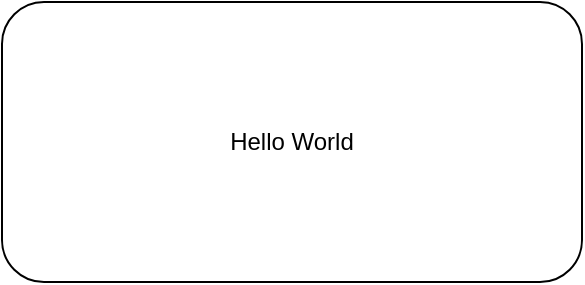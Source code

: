 <mxfile version="24.4.9" type="github">
  <diagram name="Page-1" id="MD_6biuCJL9X2KpOXcQD">
    <mxGraphModel dx="911" dy="539" grid="1" gridSize="10" guides="1" tooltips="1" connect="1" arrows="1" fold="1" page="1" pageScale="1" pageWidth="850" pageHeight="1100" math="0" shadow="0">
      <root>
        <mxCell id="0" />
        <mxCell id="1" parent="0" />
        <mxCell id="lEzbcvRtCFfj7USNufGb-1" value="Hello World" style="rounded=1;whiteSpace=wrap;html=1;" vertex="1" parent="1">
          <mxGeometry x="150" y="130" width="290" height="140" as="geometry" />
        </mxCell>
      </root>
    </mxGraphModel>
  </diagram>
</mxfile>
